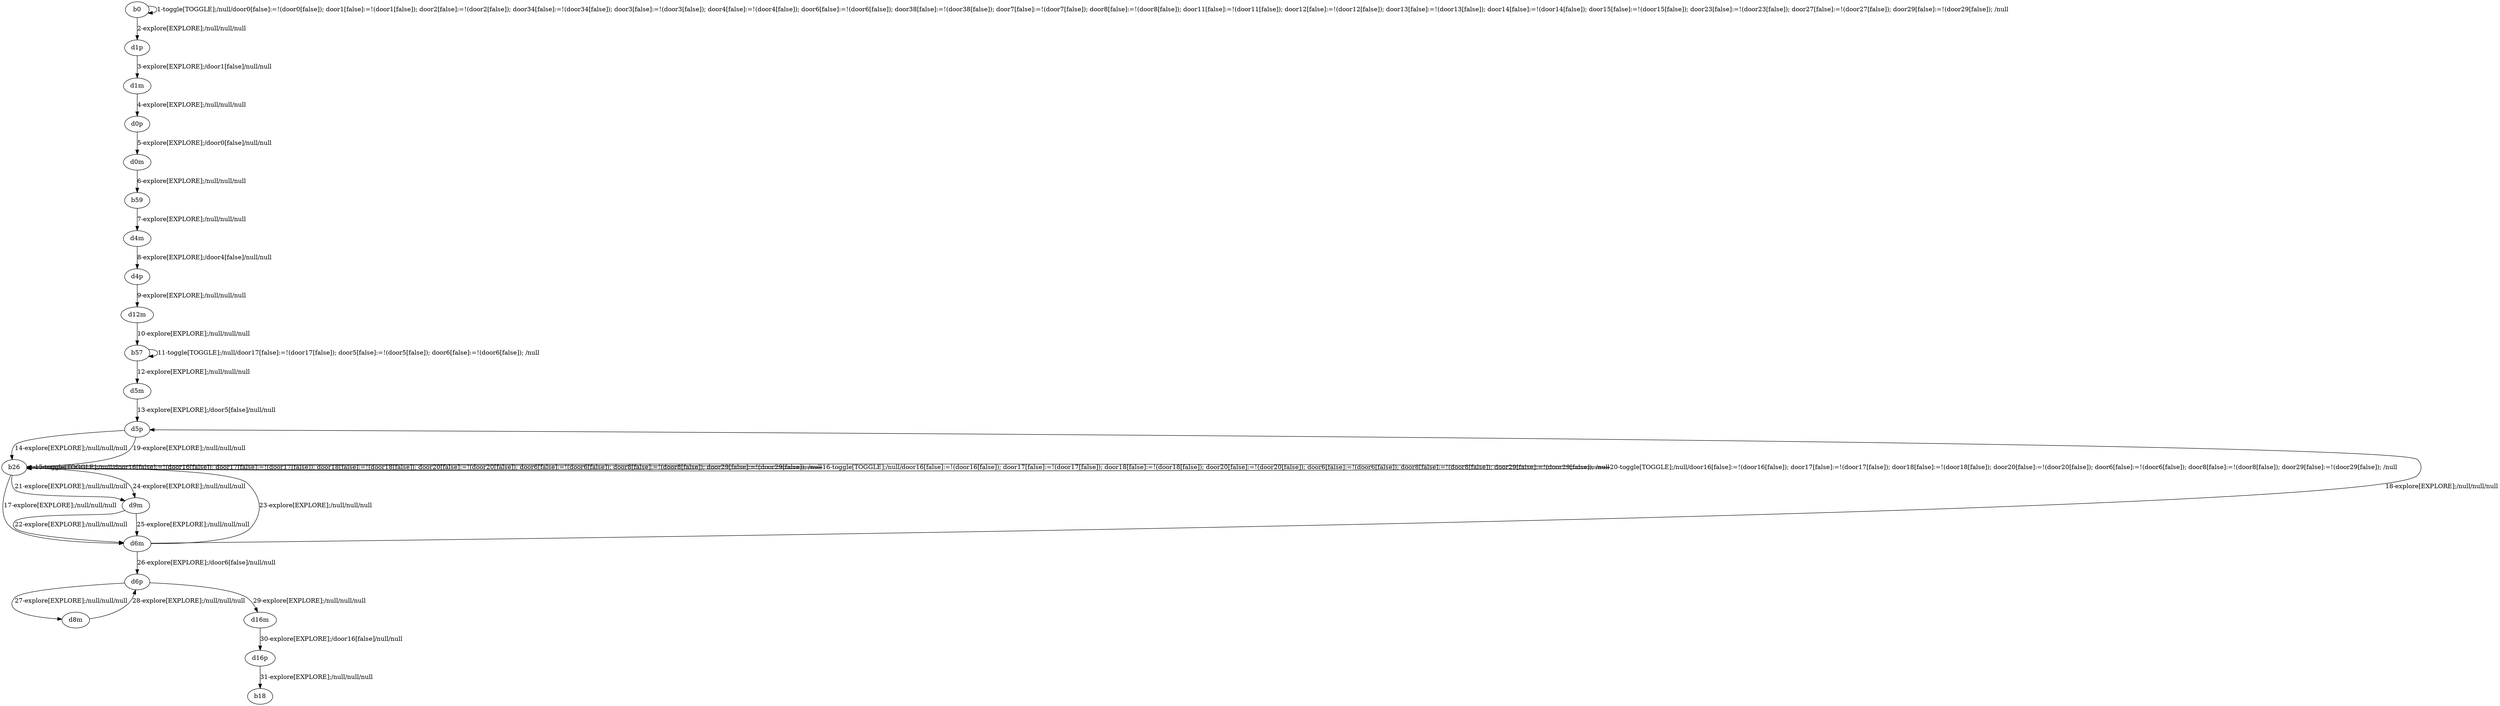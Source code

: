 # Total number of goals covered by this test: 1
# d16p --> b18

digraph g {
"b0" -> "b0" [label = "1-toggle[TOGGLE];/null/door0[false]:=!(door0[false]); door1[false]:=!(door1[false]); door2[false]:=!(door2[false]); door34[false]:=!(door34[false]); door3[false]:=!(door3[false]); door4[false]:=!(door4[false]); door6[false]:=!(door6[false]); door38[false]:=!(door38[false]); door7[false]:=!(door7[false]); door8[false]:=!(door8[false]); door11[false]:=!(door11[false]); door12[false]:=!(door12[false]); door13[false]:=!(door13[false]); door14[false]:=!(door14[false]); door15[false]:=!(door15[false]); door23[false]:=!(door23[false]); door27[false]:=!(door27[false]); door29[false]:=!(door29[false]); /null"];
"b0" -> "d1p" [label = "2-explore[EXPLORE];/null/null/null"];
"d1p" -> "d1m" [label = "3-explore[EXPLORE];/door1[false]/null/null"];
"d1m" -> "d0p" [label = "4-explore[EXPLORE];/null/null/null"];
"d0p" -> "d0m" [label = "5-explore[EXPLORE];/door0[false]/null/null"];
"d0m" -> "b59" [label = "6-explore[EXPLORE];/null/null/null"];
"b59" -> "d4m" [label = "7-explore[EXPLORE];/null/null/null"];
"d4m" -> "d4p" [label = "8-explore[EXPLORE];/door4[false]/null/null"];
"d4p" -> "d12m" [label = "9-explore[EXPLORE];/null/null/null"];
"d12m" -> "b57" [label = "10-explore[EXPLORE];/null/null/null"];
"b57" -> "b57" [label = "11-toggle[TOGGLE];/null/door17[false]:=!(door17[false]); door5[false]:=!(door5[false]); door6[false]:=!(door6[false]); /null"];
"b57" -> "d5m" [label = "12-explore[EXPLORE];/null/null/null"];
"d5m" -> "d5p" [label = "13-explore[EXPLORE];/door5[false]/null/null"];
"d5p" -> "b26" [label = "14-explore[EXPLORE];/null/null/null"];
"b26" -> "b26" [label = "15-toggle[TOGGLE];/null/door16[false]:=!(door16[false]); door17[false]:=!(door17[false]); door18[false]:=!(door18[false]); door20[false]:=!(door20[false]); door6[false]:=!(door6[false]); door8[false]:=!(door8[false]); door29[false]:=!(door29[false]); /null"];
"b26" -> "b26" [label = "16-toggle[TOGGLE];/null/door16[false]:=!(door16[false]); door17[false]:=!(door17[false]); door18[false]:=!(door18[false]); door20[false]:=!(door20[false]); door6[false]:=!(door6[false]); door8[false]:=!(door8[false]); door29[false]:=!(door29[false]); /null"];
"b26" -> "d6m" [label = "17-explore[EXPLORE];/null/null/null"];
"d6m" -> "d5p" [label = "18-explore[EXPLORE];/null/null/null"];
"d5p" -> "b26" [label = "19-explore[EXPLORE];/null/null/null"];
"b26" -> "b26" [label = "20-toggle[TOGGLE];/null/door16[false]:=!(door16[false]); door17[false]:=!(door17[false]); door18[false]:=!(door18[false]); door20[false]:=!(door20[false]); door6[false]:=!(door6[false]); door8[false]:=!(door8[false]); door29[false]:=!(door29[false]); /null"];
"b26" -> "d9m" [label = "21-explore[EXPLORE];/null/null/null"];
"d9m" -> "d6m" [label = "22-explore[EXPLORE];/null/null/null"];
"d6m" -> "b26" [label = "23-explore[EXPLORE];/null/null/null"];
"b26" -> "d9m" [label = "24-explore[EXPLORE];/null/null/null"];
"d9m" -> "d6m" [label = "25-explore[EXPLORE];/null/null/null"];
"d6m" -> "d6p" [label = "26-explore[EXPLORE];/door6[false]/null/null"];
"d6p" -> "d8m" [label = "27-explore[EXPLORE];/null/null/null"];
"d8m" -> "d6p" [label = "28-explore[EXPLORE];/null/null/null"];
"d6p" -> "d16m" [label = "29-explore[EXPLORE];/null/null/null"];
"d16m" -> "d16p" [label = "30-explore[EXPLORE];/door16[false]/null/null"];
"d16p" -> "b18" [label = "31-explore[EXPLORE];/null/null/null"];
}